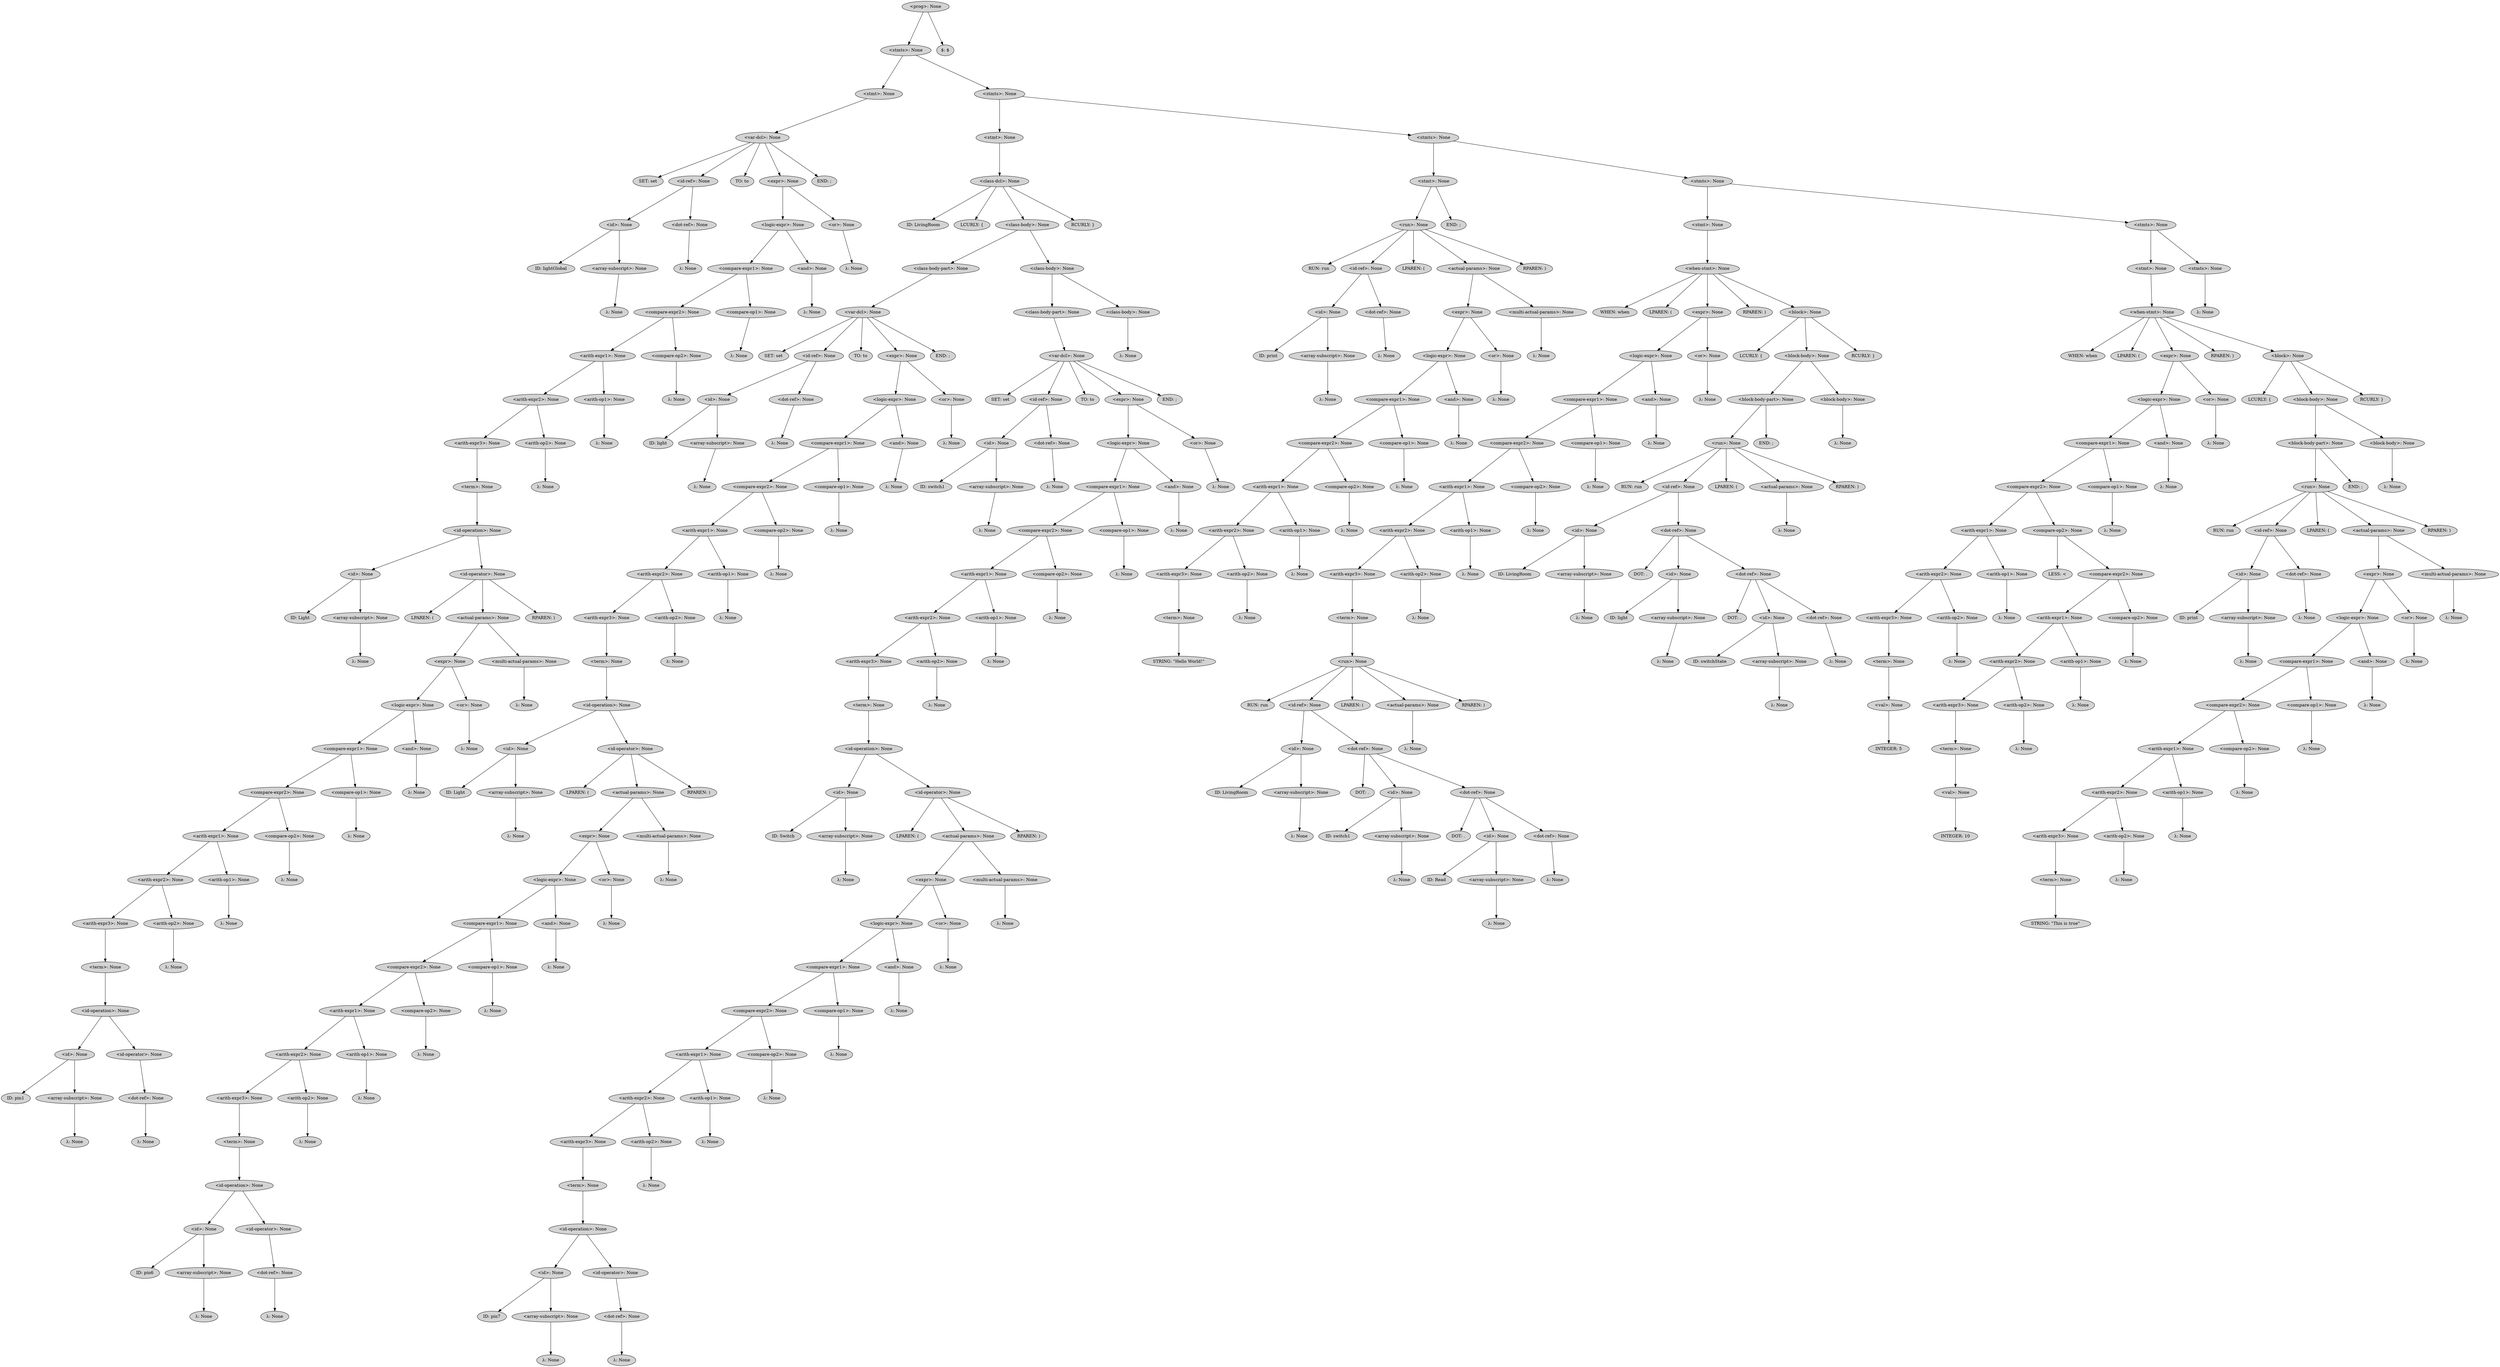 digraph G {
	graph [ranksep=1.5 ratio=fill]
	node [style=filled]
	overlap=false
	3189991 [label="<prog>: None"]
	3189995 [label="<stmts>: None"]
	3189991 -> 3189995
	3190011 [label="<stmt>: None"]
	3189995 -> 3190011
	3189979 [label="<var-dcl>: None"]
	3190011 -> 3189979
	3189993 [label="SET: set"]
	3189979 -> 3189993
	3189999 [label="<id-ref>: None"]
	3189979 -> 3189999
	3190001 [label="<id>: None"]
	3189999 -> 3190001
	3190015 [label="ID: lightGlobal"]
	3190001 -> 3190015
	3196163 [label="<array-subscript>: None"]
	3190001 -> 3196163
	3196165 [label="λ: None"]
	3196163 -> 3196165
	3190013 [label="<dot-ref>: None"]
	3189999 -> 3190013
	3196167 [label="λ: None"]
	3190013 -> 3196167
	3190007 [label="TO: to"]
	3189979 -> 3190007
	3189983 [label="<expr>: None"]
	3189979 -> 3189983
	3196169 [label="<logic-expr>: None"]
	3189983 -> 3196169
	3196173 [label="<compare-expr1>: None"]
	3196169 -> 3196173
	3196177 [label="<compare-expr2>: None"]
	3196173 -> 3196177
	3196181 [label="<arith-expr1>: None"]
	3196177 -> 3196181
	3196185 [label="<arith-expr2>: None"]
	3196181 -> 3196185
	3196189 [label="<arith-expr3>: None"]
	3196185 -> 3196189
	3196193 [label="<term>: None"]
	3196189 -> 3196193
	3196195 [label="<id-operation>: None"]
	3196193 -> 3196195
	3196197 [label="<id>: None"]
	3196195 -> 3196197
	3196201 [label="ID: Light"]
	3196197 -> 3196201
	3196203 [label="<array-subscript>: None"]
	3196197 -> 3196203
	3196205 [label="λ: None"]
	3196203 -> 3196205
	3196199 [label="<id-operator>: None"]
	3196195 -> 3196199
	3196207 [label="LPAREN: ("]
	3196199 -> 3196207
	3196209 [label="<actual-params>: None"]
	3196199 -> 3196209
	3196213 [label="<expr>: None"]
	3196209 -> 3196213
	3196217 [label="<logic-expr>: None"]
	3196213 -> 3196217
	3196221 [label="<compare-expr1>: None"]
	3196217 -> 3196221
	3196225 [label="<compare-expr2>: None"]
	3196221 -> 3196225
	3196229 [label="<arith-expr1>: None"]
	3196225 -> 3196229
	3196233 [label="<arith-expr2>: None"]
	3196229 -> 3196233
	3196237 [label="<arith-expr3>: None"]
	3196233 -> 3196237
	3196241 [label="<term>: None"]
	3196237 -> 3196241
	3196243 [label="<id-operation>: None"]
	3196241 -> 3196243
	3196245 [label="<id>: None"]
	3196243 -> 3196245
	3196249 [label="ID: pin1"]
	3196245 -> 3196249
	3196251 [label="<array-subscript>: None"]
	3196245 -> 3196251
	3196253 [label="λ: None"]
	3196251 -> 3196253
	3196247 [label="<id-operator>: None"]
	3196243 -> 3196247
	3196255 [label="<dot-ref>: None"]
	3196247 -> 3196255
	3196257 [label="λ: None"]
	3196255 -> 3196257
	3196239 [label="<arith-op2>: None"]
	3196233 -> 3196239
	3196259 [label="λ: None"]
	3196239 -> 3196259
	3196235 [label="<arith-op1>: None"]
	3196229 -> 3196235
	3196261 [label="λ: None"]
	3196235 -> 3196261
	3196231 [label="<compare-op2>: None"]
	3196225 -> 3196231
	3196263 [label="λ: None"]
	3196231 -> 3196263
	3196227 [label="<compare-op1>: None"]
	3196221 -> 3196227
	3196265 [label="λ: None"]
	3196227 -> 3196265
	3196223 [label="<and>: None"]
	3196217 -> 3196223
	3196267 [label="λ: None"]
	3196223 -> 3196267
	3196219 [label="<or>: None"]
	3196213 -> 3196219
	3196269 [label="λ: None"]
	3196219 -> 3196269
	3196215 [label="<multi-actual-params>: None"]
	3196209 -> 3196215
	3196271 [label="λ: None"]
	3196215 -> 3196271
	3196211 [label="RPAREN: )"]
	3196199 -> 3196211
	3196191 [label="<arith-op2>: None"]
	3196185 -> 3196191
	3196273 [label="λ: None"]
	3196191 -> 3196273
	3196187 [label="<arith-op1>: None"]
	3196181 -> 3196187
	3196275 [label="λ: None"]
	3196187 -> 3196275
	3196183 [label="<compare-op2>: None"]
	3196177 -> 3196183
	3196277 [label="λ: None"]
	3196183 -> 3196277
	3196179 [label="<compare-op1>: None"]
	3196173 -> 3196179
	3196279 [label="λ: None"]
	3196179 -> 3196279
	3196175 [label="<and>: None"]
	3196169 -> 3196175
	3196281 [label="λ: None"]
	3196175 -> 3196281
	3196171 [label="<or>: None"]
	3189983 -> 3196171
	3196283 [label="λ: None"]
	3196171 -> 3196283
	3189989 [label="END: ;"]
	3189979 -> 3189989
	3190009 [label="<stmts>: None"]
	3189995 -> 3190009
	3196285 [label="<stmt>: None"]
	3190009 -> 3196285
	3196289 [label="<class-dcl>: None"]
	3196285 -> 3196289
	3196291 [label="ID: LivingRoom"]
	3196289 -> 3196291
	3196293 [label="LCURLY: {"]
	3196289 -> 3196293
	3196295 [label="<class-body>: None"]
	3196289 -> 3196295
	3196299 [label="<class-body-part>: None"]
	3196295 -> 3196299
	3196303 [label="<var-dcl>: None"]
	3196299 -> 3196303
	3196305 [label="SET: set"]
	3196303 -> 3196305
	3196307 [label="<id-ref>: None"]
	3196303 -> 3196307
	3196317 [label="<id>: None"]
	3196307 -> 3196317
	3196321 [label="ID: light"]
	3196317 -> 3196321
	3196323 [label="<array-subscript>: None"]
	3196317 -> 3196323
	3196325 [label="λ: None"]
	3196323 -> 3196325
	3196319 [label="<dot-ref>: None"]
	3196307 -> 3196319
	3196327 [label="λ: None"]
	3196319 -> 3196327
	3196309 [label="TO: to"]
	3196303 -> 3196309
	3196311 [label="<expr>: None"]
	3196303 -> 3196311
	3196329 [label="<logic-expr>: None"]
	3196311 -> 3196329
	3196333 [label="<compare-expr1>: None"]
	3196329 -> 3196333
	3196337 [label="<compare-expr2>: None"]
	3196333 -> 3196337
	3196341 [label="<arith-expr1>: None"]
	3196337 -> 3196341
	3196345 [label="<arith-expr2>: None"]
	3196341 -> 3196345
	3196349 [label="<arith-expr3>: None"]
	3196345 -> 3196349
	3196353 [label="<term>: None"]
	3196349 -> 3196353
	3196355 [label="<id-operation>: None"]
	3196353 -> 3196355
	3196357 [label="<id>: None"]
	3196355 -> 3196357
	3196361 [label="ID: Light"]
	3196357 -> 3196361
	3196363 [label="<array-subscript>: None"]
	3196357 -> 3196363
	3196365 [label="λ: None"]
	3196363 -> 3196365
	3196359 [label="<id-operator>: None"]
	3196355 -> 3196359
	3196367 [label="LPAREN: ("]
	3196359 -> 3196367
	3196369 [label="<actual-params>: None"]
	3196359 -> 3196369
	3196373 [label="<expr>: None"]
	3196369 -> 3196373
	3196377 [label="<logic-expr>: None"]
	3196373 -> 3196377
	3196381 [label="<compare-expr1>: None"]
	3196377 -> 3196381
	3196385 [label="<compare-expr2>: None"]
	3196381 -> 3196385
	3196389 [label="<arith-expr1>: None"]
	3196385 -> 3196389
	3196393 [label="<arith-expr2>: None"]
	3196389 -> 3196393
	3196397 [label="<arith-expr3>: None"]
	3196393 -> 3196397
	3196401 [label="<term>: None"]
	3196397 -> 3196401
	3196403 [label="<id-operation>: None"]
	3196401 -> 3196403
	3196405 [label="<id>: None"]
	3196403 -> 3196405
	3196409 [label="ID: pin6"]
	3196405 -> 3196409
	3196411 [label="<array-subscript>: None"]
	3196405 -> 3196411
	3196413 [label="λ: None"]
	3196411 -> 3196413
	3196407 [label="<id-operator>: None"]
	3196403 -> 3196407
	3196415 [label="<dot-ref>: None"]
	3196407 -> 3196415
	3197443 [label="λ: None"]
	3196415 -> 3197443
	3196399 [label="<arith-op2>: None"]
	3196393 -> 3196399
	3197445 [label="λ: None"]
	3196399 -> 3197445
	3196395 [label="<arith-op1>: None"]
	3196389 -> 3196395
	3197447 [label="λ: None"]
	3196395 -> 3197447
	3196391 [label="<compare-op2>: None"]
	3196385 -> 3196391
	3197449 [label="λ: None"]
	3196391 -> 3197449
	3196387 [label="<compare-op1>: None"]
	3196381 -> 3196387
	3197451 [label="λ: None"]
	3196387 -> 3197451
	3196383 [label="<and>: None"]
	3196377 -> 3196383
	3197453 [label="λ: None"]
	3196383 -> 3197453
	3196379 [label="<or>: None"]
	3196373 -> 3196379
	3197455 [label="λ: None"]
	3196379 -> 3197455
	3196375 [label="<multi-actual-params>: None"]
	3196369 -> 3196375
	3197457 [label="λ: None"]
	3196375 -> 3197457
	3196371 [label="RPAREN: )"]
	3196359 -> 3196371
	3196351 [label="<arith-op2>: None"]
	3196345 -> 3196351
	3197459 [label="λ: None"]
	3196351 -> 3197459
	3196347 [label="<arith-op1>: None"]
	3196341 -> 3196347
	3197461 [label="λ: None"]
	3196347 -> 3197461
	3196343 [label="<compare-op2>: None"]
	3196337 -> 3196343
	3197463 [label="λ: None"]
	3196343 -> 3197463
	3196339 [label="<compare-op1>: None"]
	3196333 -> 3196339
	3197465 [label="λ: None"]
	3196339 -> 3197465
	3196335 [label="<and>: None"]
	3196329 -> 3196335
	3197467 [label="λ: None"]
	3196335 -> 3197467
	3196331 [label="<or>: None"]
	3196311 -> 3196331
	3197469 [label="λ: None"]
	3196331 -> 3197469
	3196313 [label="END: ;"]
	3196303 -> 3196313
	3196301 [label="<class-body>: None"]
	3196295 -> 3196301
	3197471 [label="<class-body-part>: None"]
	3196301 -> 3197471
	3197475 [label="<var-dcl>: None"]
	3197471 -> 3197475
	3197477 [label="SET: set"]
	3197475 -> 3197477
	3197479 [label="<id-ref>: None"]
	3197475 -> 3197479
	3197489 [label="<id>: None"]
	3197479 -> 3197489
	3197493 [label="ID: switch1"]
	3197489 -> 3197493
	3197495 [label="<array-subscript>: None"]
	3197489 -> 3197495
	3197497 [label="λ: None"]
	3197495 -> 3197497
	3197491 [label="<dot-ref>: None"]
	3197479 -> 3197491
	3197499 [label="λ: None"]
	3197491 -> 3197499
	3197481 [label="TO: to"]
	3197475 -> 3197481
	3197483 [label="<expr>: None"]
	3197475 -> 3197483
	3197501 [label="<logic-expr>: None"]
	3197483 -> 3197501
	3197505 [label="<compare-expr1>: None"]
	3197501 -> 3197505
	3197509 [label="<compare-expr2>: None"]
	3197505 -> 3197509
	3197513 [label="<arith-expr1>: None"]
	3197509 -> 3197513
	3197517 [label="<arith-expr2>: None"]
	3197513 -> 3197517
	3197521 [label="<arith-expr3>: None"]
	3197517 -> 3197521
	3197525 [label="<term>: None"]
	3197521 -> 3197525
	3197527 [label="<id-operation>: None"]
	3197525 -> 3197527
	3197529 [label="<id>: None"]
	3197527 -> 3197529
	3197533 [label="ID: Switch"]
	3197529 -> 3197533
	3197535 [label="<array-subscript>: None"]
	3197529 -> 3197535
	3197537 [label="λ: None"]
	3197535 -> 3197537
	3197531 [label="<id-operator>: None"]
	3197527 -> 3197531
	3197539 [label="LPAREN: ("]
	3197531 -> 3197539
	3197541 [label="<actual-params>: None"]
	3197531 -> 3197541
	3197545 [label="<expr>: None"]
	3197541 -> 3197545
	3197549 [label="<logic-expr>: None"]
	3197545 -> 3197549
	3197553 [label="<compare-expr1>: None"]
	3197549 -> 3197553
	3197557 [label="<compare-expr2>: None"]
	3197553 -> 3197557
	3197561 [label="<arith-expr1>: None"]
	3197557 -> 3197561
	3197565 [label="<arith-expr2>: None"]
	3197561 -> 3197565
	3197569 [label="<arith-expr3>: None"]
	3197565 -> 3197569
	3197573 [label="<term>: None"]
	3197569 -> 3197573
	3197575 [label="<id-operation>: None"]
	3197573 -> 3197575
	3197577 [label="<id>: None"]
	3197575 -> 3197577
	3197581 [label="ID: pin7"]
	3197577 -> 3197581
	3197583 [label="<array-subscript>: None"]
	3197577 -> 3197583
	3197585 [label="λ: None"]
	3197583 -> 3197585
	3197579 [label="<id-operator>: None"]
	3197575 -> 3197579
	3197587 [label="<dot-ref>: None"]
	3197579 -> 3197587
	3197589 [label="λ: None"]
	3197587 -> 3197589
	3197571 [label="<arith-op2>: None"]
	3197565 -> 3197571
	3197591 [label="λ: None"]
	3197571 -> 3197591
	3197567 [label="<arith-op1>: None"]
	3197561 -> 3197567
	3197593 [label="λ: None"]
	3197567 -> 3197593
	3197563 [label="<compare-op2>: None"]
	3197557 -> 3197563
	3197595 [label="λ: None"]
	3197563 -> 3197595
	3197559 [label="<compare-op1>: None"]
	3197553 -> 3197559
	3197597 [label="λ: None"]
	3197559 -> 3197597
	3197555 [label="<and>: None"]
	3197549 -> 3197555
	3197599 [label="λ: None"]
	3197555 -> 3197599
	3197551 [label="<or>: None"]
	3197545 -> 3197551
	3197601 [label="λ: None"]
	3197551 -> 3197601
	3197547 [label="<multi-actual-params>: None"]
	3197541 -> 3197547
	3197603 [label="λ: None"]
	3197547 -> 3197603
	3197543 [label="RPAREN: )"]
	3197531 -> 3197543
	3197523 [label="<arith-op2>: None"]
	3197517 -> 3197523
	3197605 [label="λ: None"]
	3197523 -> 3197605
	3197519 [label="<arith-op1>: None"]
	3197513 -> 3197519
	3197607 [label="λ: None"]
	3197519 -> 3197607
	3197515 [label="<compare-op2>: None"]
	3197509 -> 3197515
	3197609 [label="λ: None"]
	3197515 -> 3197609
	3197511 [label="<compare-op1>: None"]
	3197505 -> 3197511
	3197611 [label="λ: None"]
	3197511 -> 3197611
	3197507 [label="<and>: None"]
	3197501 -> 3197507
	3197613 [label="λ: None"]
	3197507 -> 3197613
	3197503 [label="<or>: None"]
	3197483 -> 3197503
	3197615 [label="λ: None"]
	3197503 -> 3197615
	3197485 [label="END: ;"]
	3197475 -> 3197485
	3197473 [label="<class-body>: None"]
	3196301 -> 3197473
	3197617 [label="λ: None"]
	3197473 -> 3197617
	3196297 [label="RCURLY: }"]
	3196289 -> 3196297
	3196287 [label="<stmts>: None"]
	3190009 -> 3196287
	3197619 [label="<stmt>: None"]
	3196287 -> 3197619
	3197623 [label="<run>: None"]
	3197619 -> 3197623
	3197627 [label="RUN: run"]
	3197623 -> 3197627
	3197629 [label="<id-ref>: None"]
	3197623 -> 3197629
	3197639 [label="<id>: None"]
	3197629 -> 3197639
	3197643 [label="ID: print"]
	3197639 -> 3197643
	3197645 [label="<array-subscript>: None"]
	3197639 -> 3197645
	3197647 [label="λ: None"]
	3197645 -> 3197647
	3197641 [label="<dot-ref>: None"]
	3197629 -> 3197641
	3197649 [label="λ: None"]
	3197641 -> 3197649
	3197631 [label="LPAREN: ("]
	3197623 -> 3197631
	3197633 [label="<actual-params>: None"]
	3197623 -> 3197633
	3197651 [label="<expr>: None"]
	3197633 -> 3197651
	3197655 [label="<logic-expr>: None"]
	3197651 -> 3197655
	3197659 [label="<compare-expr1>: None"]
	3197655 -> 3197659
	3197663 [label="<compare-expr2>: None"]
	3197659 -> 3197663
	3197667 [label="<arith-expr1>: None"]
	3197663 -> 3197667
	3197671 [label="<arith-expr2>: None"]
	3197667 -> 3197671
	3197675 [label="<arith-expr3>: None"]
	3197671 -> 3197675
	3197679 [label="<term>: None"]
	3197675 -> 3197679
	3197681 [label="STRING: \"Hello World!\""]
	3197679 -> 3197681
	3197677 [label="<arith-op2>: None"]
	3197671 -> 3197677
	3197683 [label="λ: None"]
	3197677 -> 3197683
	3197673 [label="<arith-op1>: None"]
	3197667 -> 3197673
	3197685 [label="λ: None"]
	3197673 -> 3197685
	3197669 [label="<compare-op2>: None"]
	3197663 -> 3197669
	3197687 [label="λ: None"]
	3197669 -> 3197687
	3197665 [label="<compare-op1>: None"]
	3197659 -> 3197665
	3197689 [label="λ: None"]
	3197665 -> 3197689
	3197661 [label="<and>: None"]
	3197655 -> 3197661
	3197691 [label="λ: None"]
	3197661 -> 3197691
	3197657 [label="<or>: None"]
	3197651 -> 3197657
	3197693 [label="λ: None"]
	3197657 -> 3197693
	3197653 [label="<multi-actual-params>: None"]
	3197633 -> 3197653
	3197695 [label="λ: None"]
	3197653 -> 3197695
	3197635 [label="RPAREN: )"]
	3197623 -> 3197635
	3197625 [label="END: ;"]
	3197619 -> 3197625
	3197621 [label="<stmts>: None"]
	3196287 -> 3197621
	3199235 [label="<stmt>: None"]
	3197621 -> 3199235
	3199239 [label="<when-stmt>: None"]
	3199235 -> 3199239
	3199241 [label="WHEN: when"]
	3199239 -> 3199241
	3199243 [label="LPAREN: ("]
	3199239 -> 3199243
	3199245 [label="<expr>: None"]
	3199239 -> 3199245
	3199253 [label="<logic-expr>: None"]
	3199245 -> 3199253
	3199257 [label="<compare-expr1>: None"]
	3199253 -> 3199257
	3199261 [label="<compare-expr2>: None"]
	3199257 -> 3199261
	3199265 [label="<arith-expr1>: None"]
	3199261 -> 3199265
	3199269 [label="<arith-expr2>: None"]
	3199265 -> 3199269
	3199273 [label="<arith-expr3>: None"]
	3199269 -> 3199273
	3199277 [label="<term>: None"]
	3199273 -> 3199277
	3199279 [label="<run>: None"]
	3199277 -> 3199279
	3199281 [label="RUN: run"]
	3199279 -> 3199281
	3199283 [label="<id-ref>: None"]
	3199279 -> 3199283
	3199293 [label="<id>: None"]
	3199283 -> 3199293
	3199297 [label="ID: LivingRoom"]
	3199293 -> 3199297
	3199299 [label="<array-subscript>: None"]
	3199293 -> 3199299
	3199301 [label="λ: None"]
	3199299 -> 3199301
	3199295 [label="<dot-ref>: None"]
	3199283 -> 3199295
	3199303 [label="DOT: ."]
	3199295 -> 3199303
	3199305 [label="<id>: None"]
	3199295 -> 3199305
	3199309 [label="ID: switch1"]
	3199305 -> 3199309
	3199311 [label="<array-subscript>: None"]
	3199305 -> 3199311
	3199313 [label="λ: None"]
	3199311 -> 3199313
	3199307 [label="<dot-ref>: None"]
	3199295 -> 3199307
	3199315 [label="DOT: ."]
	3199307 -> 3199315
	3199317 [label="<id>: None"]
	3199307 -> 3199317
	3199321 [label="ID: Read"]
	3199317 -> 3199321
	3199323 [label="<array-subscript>: None"]
	3199317 -> 3199323
	3199325 [label="λ: None"]
	3199323 -> 3199325
	3199319 [label="<dot-ref>: None"]
	3199307 -> 3199319
	3199327 [label="λ: None"]
	3199319 -> 3199327
	3199285 [label="LPAREN: ("]
	3199279 -> 3199285
	3199287 [label="<actual-params>: None"]
	3199279 -> 3199287
	3199329 [label="λ: None"]
	3199287 -> 3199329
	3199289 [label="RPAREN: )"]
	3199279 -> 3199289
	3199275 [label="<arith-op2>: None"]
	3199269 -> 3199275
	3199331 [label="λ: None"]
	3199275 -> 3199331
	3199271 [label="<arith-op1>: None"]
	3199265 -> 3199271
	3199333 [label="λ: None"]
	3199271 -> 3199333
	3199267 [label="<compare-op2>: None"]
	3199261 -> 3199267
	3199335 [label="λ: None"]
	3199267 -> 3199335
	3199263 [label="<compare-op1>: None"]
	3199257 -> 3199263
	3199337 [label="λ: None"]
	3199263 -> 3199337
	3199259 [label="<and>: None"]
	3199253 -> 3199259
	3199339 [label="λ: None"]
	3199259 -> 3199339
	3199255 [label="<or>: None"]
	3199245 -> 3199255
	3199341 [label="λ: None"]
	3199255 -> 3199341
	3199247 [label="RPAREN: )"]
	3199239 -> 3199247
	3199249 [label="<block>: None"]
	3199239 -> 3199249
	3199343 [label="LCURLY: {"]
	3199249 -> 3199343
	3199345 [label="<block-body>: None"]
	3199249 -> 3199345
	3199349 [label="<block-body-part>: None"]
	3199345 -> 3199349
	3199353 [label="<run>: None"]
	3199349 -> 3199353
	3199357 [label="RUN: run"]
	3199353 -> 3199357
	3199359 [label="<id-ref>: None"]
	3199353 -> 3199359
	3199369 [label="<id>: None"]
	3199359 -> 3199369
	3199373 [label="ID: LivingRoom"]
	3199369 -> 3199373
	3199375 [label="<array-subscript>: None"]
	3199369 -> 3199375
	3199377 [label="λ: None"]
	3199375 -> 3199377
	3199371 [label="<dot-ref>: None"]
	3199359 -> 3199371
	3199379 [label="DOT: ."]
	3199371 -> 3199379
	3199381 [label="<id>: None"]
	3199371 -> 3199381
	3199385 [label="ID: light"]
	3199381 -> 3199385
	3199387 [label="<array-subscript>: None"]
	3199381 -> 3199387
	3199389 [label="λ: None"]
	3199387 -> 3199389
	3199383 [label="<dot-ref>: None"]
	3199371 -> 3199383
	3199391 [label="DOT: ."]
	3199383 -> 3199391
	3199393 [label="<id>: None"]
	3199383 -> 3199393
	3199397 [label="ID: switchState"]
	3199393 -> 3199397
	3199399 [label="<array-subscript>: None"]
	3199393 -> 3199399
	3199401 [label="λ: None"]
	3199399 -> 3199401
	3199395 [label="<dot-ref>: None"]
	3199383 -> 3199395
	3199403 [label="λ: None"]
	3199395 -> 3199403
	3199361 [label="LPAREN: ("]
	3199353 -> 3199361
	3199363 [label="<actual-params>: None"]
	3199353 -> 3199363
	3199405 [label="λ: None"]
	3199363 -> 3199405
	3199365 [label="RPAREN: )"]
	3199353 -> 3199365
	3199355 [label="END: ;"]
	3199349 -> 3199355
	3199351 [label="<block-body>: None"]
	3199345 -> 3199351
	3199407 [label="λ: None"]
	3199351 -> 3199407
	3199347 [label="RCURLY: }"]
	3199249 -> 3199347
	3199237 [label="<stmts>: None"]
	3197621 -> 3199237
	3199409 [label="<stmt>: None"]
	3199237 -> 3199409
	3199413 [label="<when-stmt>: None"]
	3199409 -> 3199413
	3199415 [label="WHEN: when"]
	3199413 -> 3199415
	3199417 [label="LPAREN: ("]
	3199413 -> 3199417
	3199419 [label="<expr>: None"]
	3199413 -> 3199419
	3199427 [label="<logic-expr>: None"]
	3199419 -> 3199427
	3199431 [label="<compare-expr1>: None"]
	3199427 -> 3199431
	3199435 [label="<compare-expr2>: None"]
	3199431 -> 3199435
	3199439 [label="<arith-expr1>: None"]
	3199435 -> 3199439
	3199443 [label="<arith-expr2>: None"]
	3199439 -> 3199443
	3199447 [label="<arith-expr3>: None"]
	3199443 -> 3199447
	3199451 [label="<term>: None"]
	3199447 -> 3199451
	3199453 [label="<val>: None"]
	3199451 -> 3199453
	3199455 [label="INTEGER: 5"]
	3199453 -> 3199455
	3199449 [label="<arith-op2>: None"]
	3199443 -> 3199449
	3199457 [label="λ: None"]
	3199449 -> 3199457
	3199445 [label="<arith-op1>: None"]
	3199439 -> 3199445
	3199459 [label="λ: None"]
	3199445 -> 3199459
	3199441 [label="<compare-op2>: None"]
	3199435 -> 3199441
	3199461 [label="LESS: <"]
	3199441 -> 3199461
	3199463 [label="<compare-expr2>: None"]
	3199441 -> 3199463
	3199465 [label="<arith-expr1>: None"]
	3199463 -> 3199465
	3199469 [label="<arith-expr2>: None"]
	3199465 -> 3199469
	3199473 [label="<arith-expr3>: None"]
	3199469 -> 3199473
	3199477 [label="<term>: None"]
	3199473 -> 3199477
	3199479 [label="<val>: None"]
	3199477 -> 3199479
	3199481 [label="INTEGER: 10"]
	3199479 -> 3199481
	3199475 [label="<arith-op2>: None"]
	3199469 -> 3199475
	3199483 [label="λ: None"]
	3199475 -> 3199483
	3199471 [label="<arith-op1>: None"]
	3199465 -> 3199471
	3199485 [label="λ: None"]
	3199471 -> 3199485
	3199467 [label="<compare-op2>: None"]
	3199463 -> 3199467
	3199487 [label="λ: None"]
	3199467 -> 3199487
	3199437 [label="<compare-op1>: None"]
	3199431 -> 3199437
	3200259 [label="λ: None"]
	3199437 -> 3200259
	3199433 [label="<and>: None"]
	3199427 -> 3199433
	3200261 [label="λ: None"]
	3199433 -> 3200261
	3199429 [label="<or>: None"]
	3199419 -> 3199429
	3200263 [label="λ: None"]
	3199429 -> 3200263
	3199421 [label="RPAREN: )"]
	3199413 -> 3199421
	3199423 [label="<block>: None"]
	3199413 -> 3199423
	3200265 [label="LCURLY: {"]
	3199423 -> 3200265
	3200267 [label="<block-body>: None"]
	3199423 -> 3200267
	3200271 [label="<block-body-part>: None"]
	3200267 -> 3200271
	3200275 [label="<run>: None"]
	3200271 -> 3200275
	3200279 [label="RUN: run"]
	3200275 -> 3200279
	3200281 [label="<id-ref>: None"]
	3200275 -> 3200281
	3200291 [label="<id>: None"]
	3200281 -> 3200291
	3200295 [label="ID: print"]
	3200291 -> 3200295
	3200297 [label="<array-subscript>: None"]
	3200291 -> 3200297
	3200299 [label="λ: None"]
	3200297 -> 3200299
	3200293 [label="<dot-ref>: None"]
	3200281 -> 3200293
	3200301 [label="λ: None"]
	3200293 -> 3200301
	3200283 [label="LPAREN: ("]
	3200275 -> 3200283
	3200285 [label="<actual-params>: None"]
	3200275 -> 3200285
	3200303 [label="<expr>: None"]
	3200285 -> 3200303
	3200307 [label="<logic-expr>: None"]
	3200303 -> 3200307
	3200311 [label="<compare-expr1>: None"]
	3200307 -> 3200311
	3200315 [label="<compare-expr2>: None"]
	3200311 -> 3200315
	3200319 [label="<arith-expr1>: None"]
	3200315 -> 3200319
	3200323 [label="<arith-expr2>: None"]
	3200319 -> 3200323
	3200327 [label="<arith-expr3>: None"]
	3200323 -> 3200327
	3200331 [label="<term>: None"]
	3200327 -> 3200331
	3200333 [label="STRING: \"This is true\""]
	3200331 -> 3200333
	3200329 [label="<arith-op2>: None"]
	3200323 -> 3200329
	3200335 [label="λ: None"]
	3200329 -> 3200335
	3200325 [label="<arith-op1>: None"]
	3200319 -> 3200325
	3200337 [label="λ: None"]
	3200325 -> 3200337
	3200321 [label="<compare-op2>: None"]
	3200315 -> 3200321
	3200339 [label="λ: None"]
	3200321 -> 3200339
	3200317 [label="<compare-op1>: None"]
	3200311 -> 3200317
	3200341 [label="λ: None"]
	3200317 -> 3200341
	3200313 [label="<and>: None"]
	3200307 -> 3200313
	3200343 [label="λ: None"]
	3200313 -> 3200343
	3200309 [label="<or>: None"]
	3200303 -> 3200309
	3200345 [label="λ: None"]
	3200309 -> 3200345
	3200305 [label="<multi-actual-params>: None"]
	3200285 -> 3200305
	3200347 [label="λ: None"]
	3200305 -> 3200347
	3200287 [label="RPAREN: )"]
	3200275 -> 3200287
	3200277 [label="END: ;"]
	3200271 -> 3200277
	3200273 [label="<block-body>: None"]
	3200267 -> 3200273
	3200349 [label="λ: None"]
	3200273 -> 3200349
	3200269 [label="RCURLY: }"]
	3199423 -> 3200269
	3199411 [label="<stmts>: None"]
	3199237 -> 3199411
	3200351 [label="λ: None"]
	3199411 -> 3200351
	3189987 [label="$: $"]
	3189991 -> 3189987
}
